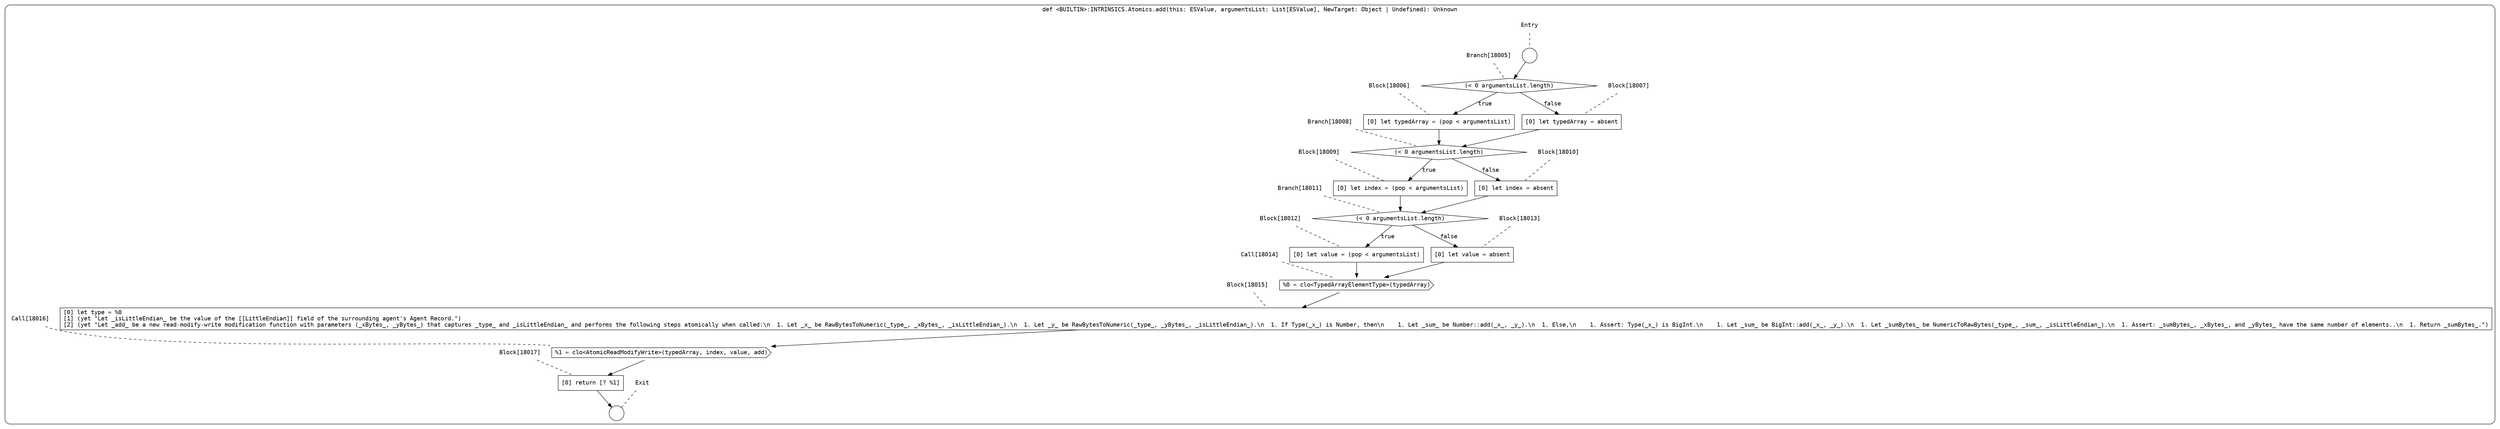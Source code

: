 digraph {
  graph [fontname = "Consolas"]
  node [fontname = "Consolas"]
  edge [fontname = "Consolas"]
  subgraph cluster2533 {
    label = "def <BUILTIN>:INTRINSICS.Atomics.add(this: ESValue, argumentsList: List[ESValue], NewTarget: Object | Undefined): Unknown"
    style = rounded
    cluster2533_entry_name [shape=none, label=<<font color="black">Entry</font>>]
    cluster2533_entry_name -> cluster2533_entry [arrowhead=none, color="black", style=dashed]
    cluster2533_entry [shape=circle label=" " color="black" fillcolor="white" style=filled]
    cluster2533_entry -> node18005 [color="black"]
    cluster2533_exit_name [shape=none, label=<<font color="black">Exit</font>>]
    cluster2533_exit_name -> cluster2533_exit [arrowhead=none, color="black", style=dashed]
    cluster2533_exit [shape=circle label=" " color="black" fillcolor="white" style=filled]
    node18005_name [shape=none, label=<<font color="black">Branch[18005]</font>>]
    node18005_name -> node18005 [arrowhead=none, color="black", style=dashed]
    node18005 [shape=diamond, label=<<font color="black">(&lt; 0 argumentsList.length)</font>> color="black" fillcolor="white", style=filled]
    node18005 -> node18006 [label=<<font color="black">true</font>> color="black"]
    node18005 -> node18007 [label=<<font color="black">false</font>> color="black"]
    node18006_name [shape=none, label=<<font color="black">Block[18006]</font>>]
    node18006_name -> node18006 [arrowhead=none, color="black", style=dashed]
    node18006 [shape=box, label=<<font color="black">[0] let typedArray = (pop &lt; argumentsList)<BR ALIGN="LEFT"/></font>> color="black" fillcolor="white", style=filled]
    node18006 -> node18008 [color="black"]
    node18007_name [shape=none, label=<<font color="black">Block[18007]</font>>]
    node18007_name -> node18007 [arrowhead=none, color="black", style=dashed]
    node18007 [shape=box, label=<<font color="black">[0] let typedArray = absent<BR ALIGN="LEFT"/></font>> color="black" fillcolor="white", style=filled]
    node18007 -> node18008 [color="black"]
    node18008_name [shape=none, label=<<font color="black">Branch[18008]</font>>]
    node18008_name -> node18008 [arrowhead=none, color="black", style=dashed]
    node18008 [shape=diamond, label=<<font color="black">(&lt; 0 argumentsList.length)</font>> color="black" fillcolor="white", style=filled]
    node18008 -> node18009 [label=<<font color="black">true</font>> color="black"]
    node18008 -> node18010 [label=<<font color="black">false</font>> color="black"]
    node18009_name [shape=none, label=<<font color="black">Block[18009]</font>>]
    node18009_name -> node18009 [arrowhead=none, color="black", style=dashed]
    node18009 [shape=box, label=<<font color="black">[0] let index = (pop &lt; argumentsList)<BR ALIGN="LEFT"/></font>> color="black" fillcolor="white", style=filled]
    node18009 -> node18011 [color="black"]
    node18010_name [shape=none, label=<<font color="black">Block[18010]</font>>]
    node18010_name -> node18010 [arrowhead=none, color="black", style=dashed]
    node18010 [shape=box, label=<<font color="black">[0] let index = absent<BR ALIGN="LEFT"/></font>> color="black" fillcolor="white", style=filled]
    node18010 -> node18011 [color="black"]
    node18011_name [shape=none, label=<<font color="black">Branch[18011]</font>>]
    node18011_name -> node18011 [arrowhead=none, color="black", style=dashed]
    node18011 [shape=diamond, label=<<font color="black">(&lt; 0 argumentsList.length)</font>> color="black" fillcolor="white", style=filled]
    node18011 -> node18012 [label=<<font color="black">true</font>> color="black"]
    node18011 -> node18013 [label=<<font color="black">false</font>> color="black"]
    node18012_name [shape=none, label=<<font color="black">Block[18012]</font>>]
    node18012_name -> node18012 [arrowhead=none, color="black", style=dashed]
    node18012 [shape=box, label=<<font color="black">[0] let value = (pop &lt; argumentsList)<BR ALIGN="LEFT"/></font>> color="black" fillcolor="white", style=filled]
    node18012 -> node18014 [color="black"]
    node18013_name [shape=none, label=<<font color="black">Block[18013]</font>>]
    node18013_name -> node18013 [arrowhead=none, color="black", style=dashed]
    node18013 [shape=box, label=<<font color="black">[0] let value = absent<BR ALIGN="LEFT"/></font>> color="black" fillcolor="white", style=filled]
    node18013 -> node18014 [color="black"]
    node18014_name [shape=none, label=<<font color="black">Call[18014]</font>>]
    node18014_name -> node18014 [arrowhead=none, color="black", style=dashed]
    node18014 [shape=cds, label=<<font color="black">%0 = clo&lt;TypedArrayElementType&gt;(typedArray)</font>> color="black" fillcolor="white", style=filled]
    node18014 -> node18015 [color="black"]
    node18015_name [shape=none, label=<<font color="black">Block[18015]</font>>]
    node18015_name -> node18015 [arrowhead=none, color="black", style=dashed]
    node18015 [shape=box, label=<<font color="black">[0] let type = %0<BR ALIGN="LEFT"/>[1] (yet &quot;Let _isLittleEndian_ be the value of the [[LittleEndian]] field of the surrounding agent's Agent Record.&quot;)<BR ALIGN="LEFT"/>[2] (yet &quot;Let _add_ be a new read-modify-write modification function with parameters (_xBytes_, _yBytes_) that captures _type_ and _isLittleEndian_ and performs the following steps atomically when called:\n  1. Let _x_ be RawBytesToNumeric(_type_, _xBytes_, _isLittleEndian_).\n  1. Let _y_ be RawBytesToNumeric(_type_, _yBytes_, _isLittleEndian_).\n  1. If Type(_x_) is Number, then\n    1. Let _sum_ be Number::add(_x_, _y_).\n  1. Else,\n    1. Assert: Type(_x_) is BigInt.\n    1. Let _sum_ be BigInt::add(_x_, _y_).\n  1. Let _sumBytes_ be NumericToRawBytes(_type_, _sum_, _isLittleEndian_).\n  1. Assert: _sumBytes_, _xBytes_, and _yBytes_ have the same number of elements..\n  1. Return _sumBytes_.&quot;)<BR ALIGN="LEFT"/></font>> color="black" fillcolor="white", style=filled]
    node18015 -> node18016 [color="black"]
    node18016_name [shape=none, label=<<font color="black">Call[18016]</font>>]
    node18016_name -> node18016 [arrowhead=none, color="black", style=dashed]
    node18016 [shape=cds, label=<<font color="black">%1 = clo&lt;AtomicReadModifyWrite&gt;(typedArray, index, value, add)</font>> color="black" fillcolor="white", style=filled]
    node18016 -> node18017 [color="black"]
    node18017_name [shape=none, label=<<font color="black">Block[18017]</font>>]
    node18017_name -> node18017 [arrowhead=none, color="black", style=dashed]
    node18017 [shape=box, label=<<font color="black">[0] return [? %1]<BR ALIGN="LEFT"/></font>> color="black" fillcolor="white", style=filled]
    node18017 -> cluster2533_exit [color="black"]
  }
}